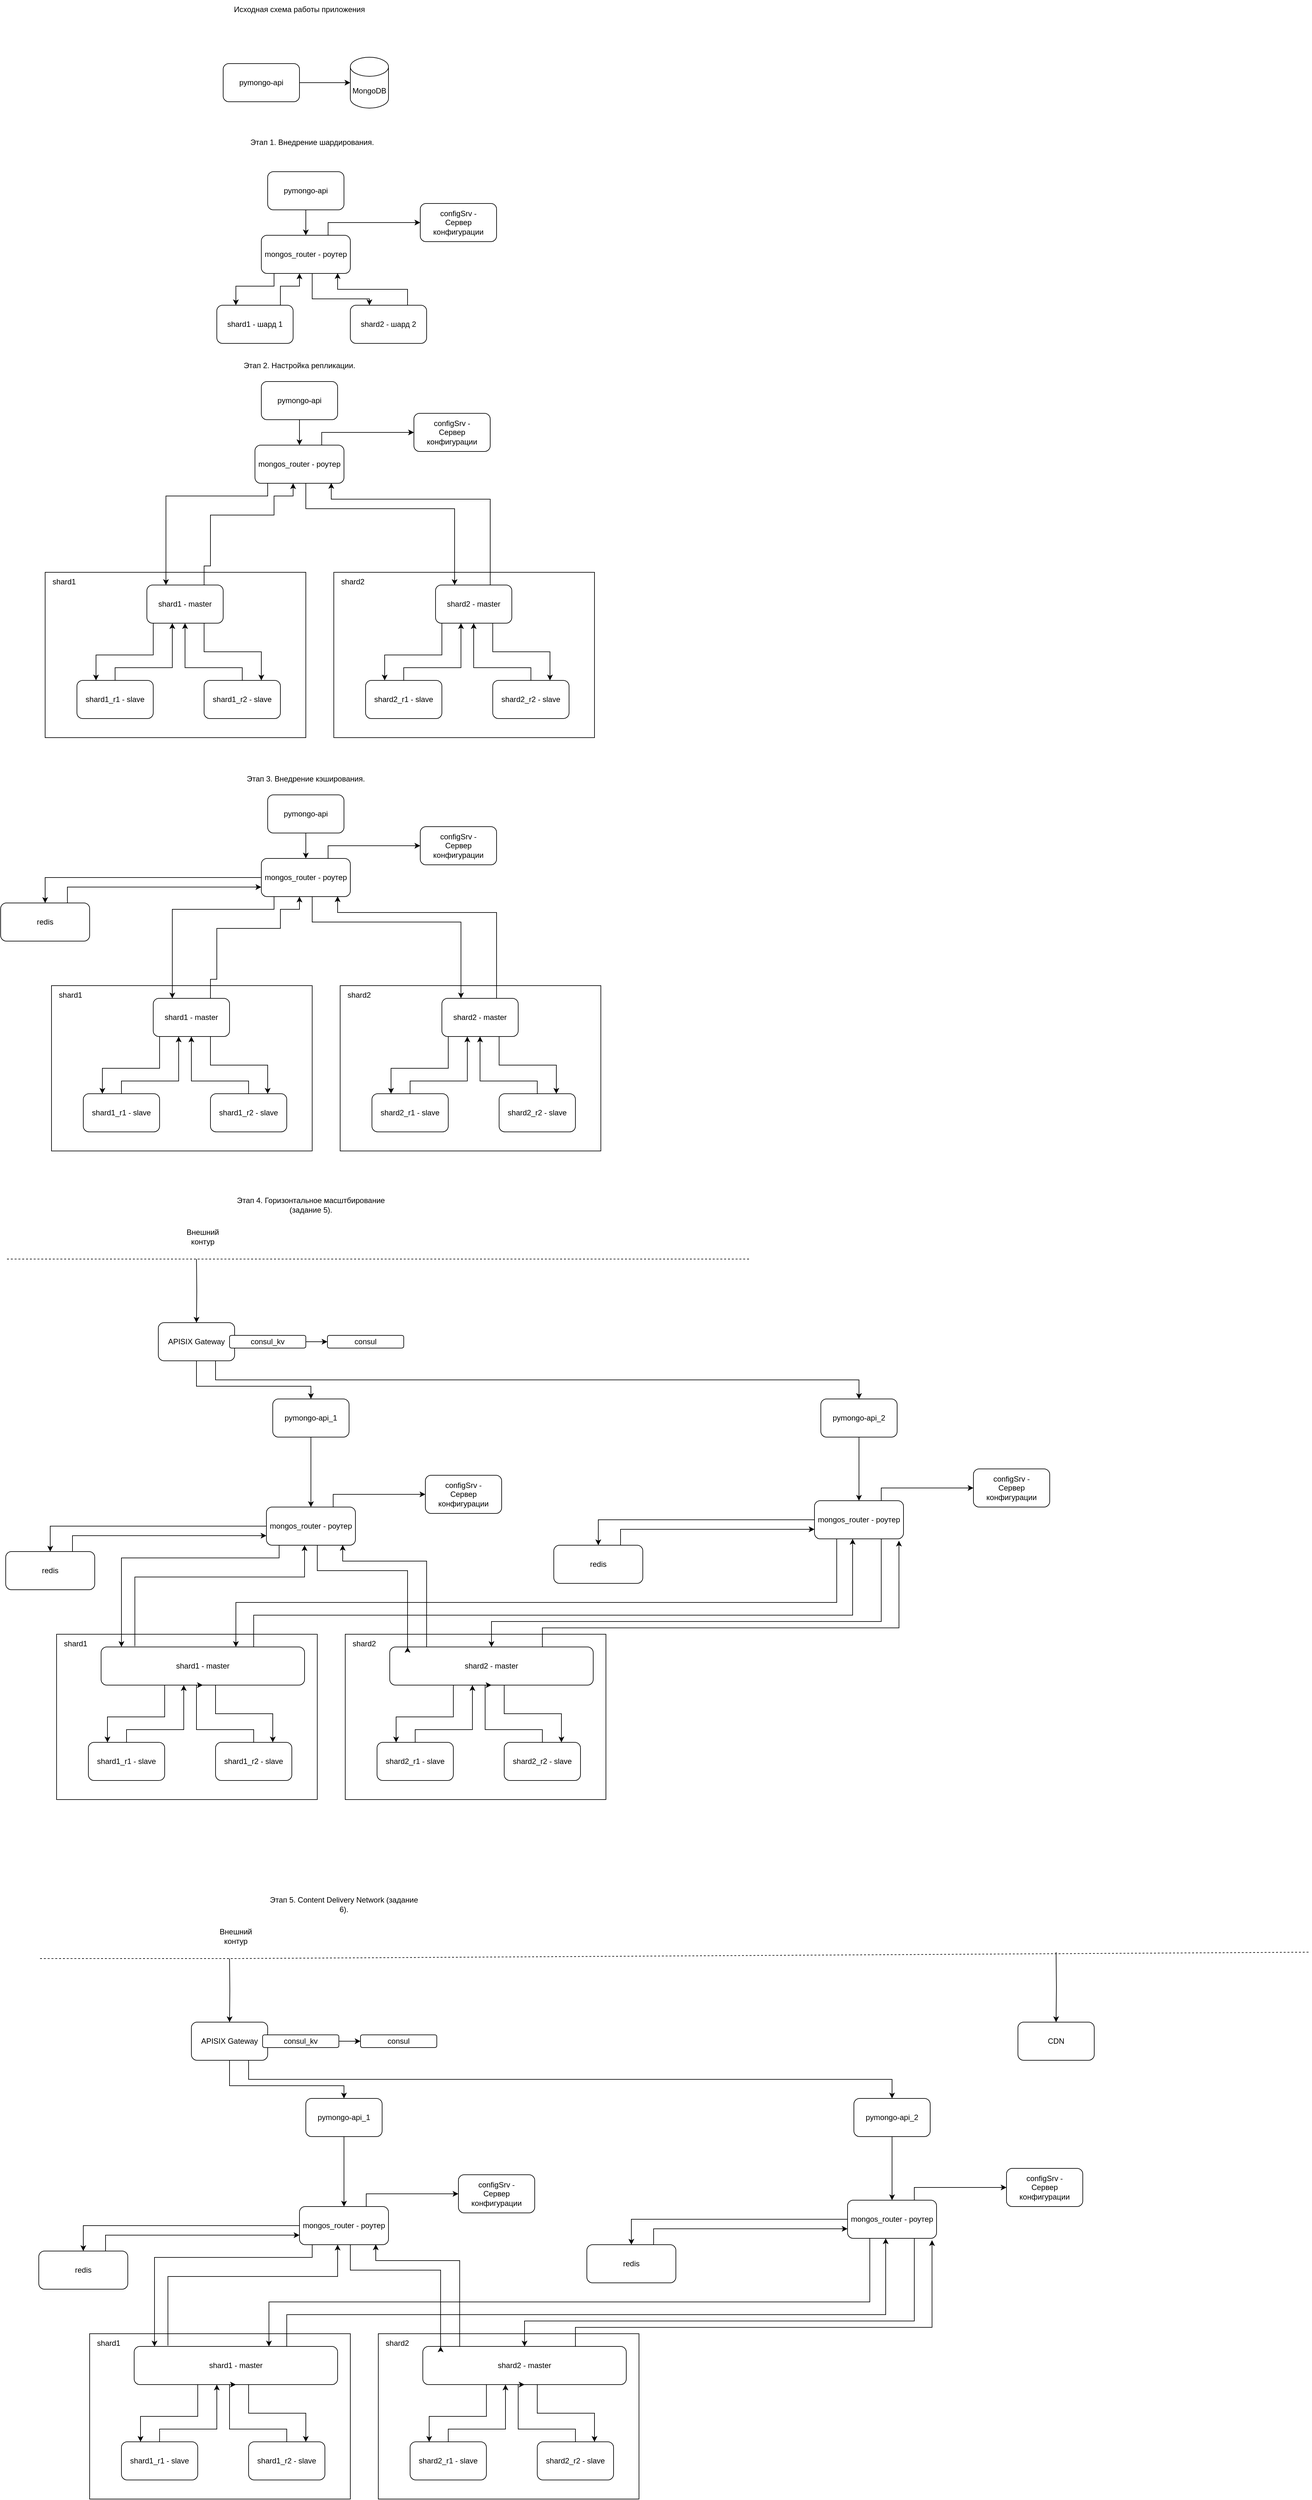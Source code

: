 <mxfile version="26.0.16">
  <diagram name="Page-1" id="-H_mtQnk-PTXWXPvYvuk">
    <mxGraphModel dx="1447" dy="985" grid="1" gridSize="10" guides="1" tooltips="1" connect="1" arrows="1" fold="1" page="1" pageScale="1" pageWidth="1169" pageHeight="827" math="0" shadow="0">
      <root>
        <mxCell id="0" />
        <mxCell id="1" parent="0" />
        <mxCell id="PWXvQo5ILDg09AtbsXFC-37" value="" style="group" vertex="1" connectable="0" parent="1">
          <mxGeometry x="584" y="1110" width="360" height="240" as="geometry" />
        </mxCell>
        <mxCell id="PWXvQo5ILDg09AtbsXFC-38" value="" style="rounded=0;whiteSpace=wrap;html=1;" vertex="1" parent="PWXvQo5ILDg09AtbsXFC-37">
          <mxGeometry x="-50" y="-20" width="410" height="260" as="geometry" />
        </mxCell>
        <mxCell id="PWXvQo5ILDg09AtbsXFC-39" style="edgeStyle=orthogonalEdgeStyle;rounded=0;orthogonalLoop=1;jettySize=auto;html=1;exitX=0.25;exitY=1;exitDx=0;exitDy=0;entryX=0.25;entryY=0;entryDx=0;entryDy=0;" edge="1" parent="PWXvQo5ILDg09AtbsXFC-37" source="PWXvQo5ILDg09AtbsXFC-41" target="PWXvQo5ILDg09AtbsXFC-43">
          <mxGeometry relative="1" as="geometry">
            <Array as="points">
              <mxPoint x="120" y="60" />
              <mxPoint x="120" y="110" />
              <mxPoint x="30" y="110" />
            </Array>
          </mxGeometry>
        </mxCell>
        <mxCell id="PWXvQo5ILDg09AtbsXFC-40" style="edgeStyle=orthogonalEdgeStyle;rounded=0;orthogonalLoop=1;jettySize=auto;html=1;exitX=0.75;exitY=1;exitDx=0;exitDy=0;" edge="1" parent="PWXvQo5ILDg09AtbsXFC-37" source="PWXvQo5ILDg09AtbsXFC-41" target="PWXvQo5ILDg09AtbsXFC-45">
          <mxGeometry relative="1" as="geometry">
            <Array as="points">
              <mxPoint x="200" y="105" />
              <mxPoint x="290" y="105" />
            </Array>
          </mxGeometry>
        </mxCell>
        <mxCell id="PWXvQo5ILDg09AtbsXFC-41" value="shard2 - master" style="rounded=1;whiteSpace=wrap;html=1;" vertex="1" parent="PWXvQo5ILDg09AtbsXFC-37">
          <mxGeometry x="110" width="120" height="60" as="geometry" />
        </mxCell>
        <mxCell id="PWXvQo5ILDg09AtbsXFC-42" style="edgeStyle=orthogonalEdgeStyle;rounded=0;orthogonalLoop=1;jettySize=auto;html=1;exitX=0.5;exitY=0;exitDx=0;exitDy=0;" edge="1" parent="PWXvQo5ILDg09AtbsXFC-37" source="PWXvQo5ILDg09AtbsXFC-43" target="PWXvQo5ILDg09AtbsXFC-41">
          <mxGeometry relative="1" as="geometry">
            <Array as="points">
              <mxPoint x="60" y="130" />
              <mxPoint x="150" y="130" />
            </Array>
          </mxGeometry>
        </mxCell>
        <mxCell id="PWXvQo5ILDg09AtbsXFC-43" value="shard2_r1 - slave" style="rounded=1;whiteSpace=wrap;html=1;" vertex="1" parent="PWXvQo5ILDg09AtbsXFC-37">
          <mxGeometry y="150" width="120" height="60" as="geometry" />
        </mxCell>
        <mxCell id="PWXvQo5ILDg09AtbsXFC-44" style="edgeStyle=orthogonalEdgeStyle;rounded=0;orthogonalLoop=1;jettySize=auto;html=1;exitX=0.5;exitY=0;exitDx=0;exitDy=0;entryX=0.5;entryY=1;entryDx=0;entryDy=0;" edge="1" parent="PWXvQo5ILDg09AtbsXFC-37" source="PWXvQo5ILDg09AtbsXFC-45" target="PWXvQo5ILDg09AtbsXFC-41">
          <mxGeometry relative="1" as="geometry">
            <Array as="points">
              <mxPoint x="260" y="130" />
              <mxPoint x="170" y="130" />
            </Array>
          </mxGeometry>
        </mxCell>
        <mxCell id="PWXvQo5ILDg09AtbsXFC-45" value="shard2_r2 - slave" style="rounded=1;whiteSpace=wrap;html=1;" vertex="1" parent="PWXvQo5ILDg09AtbsXFC-37">
          <mxGeometry x="200" y="150" width="120" height="60" as="geometry" />
        </mxCell>
        <mxCell id="PWXvQo5ILDg09AtbsXFC-46" value="shard2" style="text;html=1;align=center;verticalAlign=middle;whiteSpace=wrap;rounded=0;" vertex="1" parent="PWXvQo5ILDg09AtbsXFC-37">
          <mxGeometry x="-60" y="-20" width="80" height="30" as="geometry" />
        </mxCell>
        <mxCell id="PWXvQo5ILDg09AtbsXFC-33" value="" style="group" vertex="1" connectable="0" parent="1">
          <mxGeometry x="130" y="1110" width="360" height="240" as="geometry" />
        </mxCell>
        <mxCell id="PWXvQo5ILDg09AtbsXFC-34" value="" style="rounded=0;whiteSpace=wrap;html=1;" vertex="1" parent="PWXvQo5ILDg09AtbsXFC-33">
          <mxGeometry x="-50" y="-20" width="410" height="260" as="geometry" />
        </mxCell>
        <mxCell id="PWXvQo5ILDg09AtbsXFC-28" style="edgeStyle=orthogonalEdgeStyle;rounded=0;orthogonalLoop=1;jettySize=auto;html=1;exitX=0.25;exitY=1;exitDx=0;exitDy=0;entryX=0.25;entryY=0;entryDx=0;entryDy=0;" edge="1" parent="PWXvQo5ILDg09AtbsXFC-33" source="PWXvQo5ILDg09AtbsXFC-22" target="PWXvQo5ILDg09AtbsXFC-26">
          <mxGeometry relative="1" as="geometry">
            <Array as="points">
              <mxPoint x="120" y="60" />
              <mxPoint x="120" y="110" />
              <mxPoint x="30" y="110" />
            </Array>
          </mxGeometry>
        </mxCell>
        <mxCell id="PWXvQo5ILDg09AtbsXFC-32" style="edgeStyle=orthogonalEdgeStyle;rounded=0;orthogonalLoop=1;jettySize=auto;html=1;exitX=0.75;exitY=1;exitDx=0;exitDy=0;" edge="1" parent="PWXvQo5ILDg09AtbsXFC-33" source="PWXvQo5ILDg09AtbsXFC-22" target="PWXvQo5ILDg09AtbsXFC-27">
          <mxGeometry relative="1" as="geometry">
            <Array as="points">
              <mxPoint x="200" y="105" />
              <mxPoint x="290" y="105" />
            </Array>
          </mxGeometry>
        </mxCell>
        <mxCell id="PWXvQo5ILDg09AtbsXFC-22" value="shard1 - master" style="rounded=1;whiteSpace=wrap;html=1;" vertex="1" parent="PWXvQo5ILDg09AtbsXFC-33">
          <mxGeometry x="110" width="120" height="60" as="geometry" />
        </mxCell>
        <mxCell id="PWXvQo5ILDg09AtbsXFC-29" style="edgeStyle=orthogonalEdgeStyle;rounded=0;orthogonalLoop=1;jettySize=auto;html=1;exitX=0.5;exitY=0;exitDx=0;exitDy=0;" edge="1" parent="PWXvQo5ILDg09AtbsXFC-33" source="PWXvQo5ILDg09AtbsXFC-26" target="PWXvQo5ILDg09AtbsXFC-22">
          <mxGeometry relative="1" as="geometry">
            <Array as="points">
              <mxPoint x="60" y="130" />
              <mxPoint x="150" y="130" />
            </Array>
          </mxGeometry>
        </mxCell>
        <mxCell id="PWXvQo5ILDg09AtbsXFC-26" value="shard1_r1 - slave" style="rounded=1;whiteSpace=wrap;html=1;" vertex="1" parent="PWXvQo5ILDg09AtbsXFC-33">
          <mxGeometry y="150" width="120" height="60" as="geometry" />
        </mxCell>
        <mxCell id="PWXvQo5ILDg09AtbsXFC-31" style="edgeStyle=orthogonalEdgeStyle;rounded=0;orthogonalLoop=1;jettySize=auto;html=1;exitX=0.5;exitY=0;exitDx=0;exitDy=0;entryX=0.5;entryY=1;entryDx=0;entryDy=0;" edge="1" parent="PWXvQo5ILDg09AtbsXFC-33" source="PWXvQo5ILDg09AtbsXFC-27" target="PWXvQo5ILDg09AtbsXFC-22">
          <mxGeometry relative="1" as="geometry">
            <Array as="points">
              <mxPoint x="260" y="130" />
              <mxPoint x="170" y="130" />
            </Array>
          </mxGeometry>
        </mxCell>
        <mxCell id="PWXvQo5ILDg09AtbsXFC-27" value="shard1_r2 - slave" style="rounded=1;whiteSpace=wrap;html=1;" vertex="1" parent="PWXvQo5ILDg09AtbsXFC-33">
          <mxGeometry x="200" y="150" width="120" height="60" as="geometry" />
        </mxCell>
        <mxCell id="PWXvQo5ILDg09AtbsXFC-35" value="shard1" style="text;html=1;align=center;verticalAlign=middle;whiteSpace=wrap;rounded=0;" vertex="1" parent="PWXvQo5ILDg09AtbsXFC-33">
          <mxGeometry x="-60" y="-20" width="80" height="30" as="geometry" />
        </mxCell>
        <mxCell id="zA23MoTUsTF4_91t8viU-2" value="MongoDB" style="shape=cylinder3;whiteSpace=wrap;html=1;boundedLbl=1;backgroundOutline=1;size=15;" parent="1" vertex="1">
          <mxGeometry x="560" y="280" width="60" height="80" as="geometry" />
        </mxCell>
        <mxCell id="zA23MoTUsTF4_91t8viU-3" value="pymongo-api" style="rounded=1;whiteSpace=wrap;html=1;" parent="1" vertex="1">
          <mxGeometry x="360" y="290" width="120" height="60" as="geometry" />
        </mxCell>
        <mxCell id="zA23MoTUsTF4_91t8viU-4" style="edgeStyle=orthogonalEdgeStyle;rounded=0;orthogonalLoop=1;jettySize=auto;html=1;exitX=1;exitY=0.5;exitDx=0;exitDy=0;entryX=0;entryY=0.5;entryDx=0;entryDy=0;entryPerimeter=0;" parent="1" source="zA23MoTUsTF4_91t8viU-3" target="zA23MoTUsTF4_91t8viU-2" edge="1">
          <mxGeometry relative="1" as="geometry" />
        </mxCell>
        <mxCell id="PWXvQo5ILDg09AtbsXFC-1" value="Исходная схема работы приложения" style="text;html=1;align=center;verticalAlign=middle;whiteSpace=wrap;rounded=0;" vertex="1" parent="1">
          <mxGeometry x="360" y="190" width="240" height="30" as="geometry" />
        </mxCell>
        <mxCell id="PWXvQo5ILDg09AtbsXFC-2" value="Этап 1. Внедрение шардирования." style="text;html=1;align=center;verticalAlign=middle;whiteSpace=wrap;rounded=0;" vertex="1" parent="1">
          <mxGeometry x="380" y="399" width="240" height="30" as="geometry" />
        </mxCell>
        <mxCell id="PWXvQo5ILDg09AtbsXFC-8" style="edgeStyle=orthogonalEdgeStyle;rounded=0;orthogonalLoop=1;jettySize=auto;html=1;exitX=0.5;exitY=1;exitDx=0;exitDy=0;" edge="1" parent="1" source="PWXvQo5ILDg09AtbsXFC-3" target="PWXvQo5ILDg09AtbsXFC-4">
          <mxGeometry relative="1" as="geometry" />
        </mxCell>
        <mxCell id="PWXvQo5ILDg09AtbsXFC-3" value="pymongo-api" style="rounded=1;whiteSpace=wrap;html=1;" vertex="1" parent="1">
          <mxGeometry x="430" y="460" width="120" height="60" as="geometry" />
        </mxCell>
        <mxCell id="PWXvQo5ILDg09AtbsXFC-9" style="edgeStyle=orthogonalEdgeStyle;rounded=0;orthogonalLoop=1;jettySize=auto;html=1;exitX=0.75;exitY=0;exitDx=0;exitDy=0;entryX=0;entryY=0.5;entryDx=0;entryDy=0;" edge="1" parent="1" source="PWXvQo5ILDg09AtbsXFC-4" target="PWXvQo5ILDg09AtbsXFC-5">
          <mxGeometry relative="1" as="geometry" />
        </mxCell>
        <mxCell id="PWXvQo5ILDg09AtbsXFC-10" style="edgeStyle=orthogonalEdgeStyle;rounded=0;orthogonalLoop=1;jettySize=auto;html=1;exitX=0.25;exitY=1;exitDx=0;exitDy=0;entryX=0.25;entryY=0;entryDx=0;entryDy=0;" edge="1" parent="1" source="PWXvQo5ILDg09AtbsXFC-4" target="PWXvQo5ILDg09AtbsXFC-6">
          <mxGeometry relative="1" as="geometry">
            <Array as="points">
              <mxPoint x="440" y="620" />
              <mxPoint x="440" y="640" />
              <mxPoint x="380" y="640" />
            </Array>
          </mxGeometry>
        </mxCell>
        <mxCell id="PWXvQo5ILDg09AtbsXFC-12" style="edgeStyle=orthogonalEdgeStyle;rounded=0;orthogonalLoop=1;jettySize=auto;html=1;exitX=0.75;exitY=1;exitDx=0;exitDy=0;entryX=0.25;entryY=0;entryDx=0;entryDy=0;" edge="1" parent="1" source="PWXvQo5ILDg09AtbsXFC-4" target="PWXvQo5ILDg09AtbsXFC-7">
          <mxGeometry relative="1" as="geometry">
            <Array as="points">
              <mxPoint x="500" y="620" />
              <mxPoint x="500" y="660" />
              <mxPoint x="590" y="660" />
            </Array>
          </mxGeometry>
        </mxCell>
        <mxCell id="PWXvQo5ILDg09AtbsXFC-4" value="mongos_router - роутер" style="rounded=1;whiteSpace=wrap;html=1;" vertex="1" parent="1">
          <mxGeometry x="420" y="560" width="140" height="60" as="geometry" />
        </mxCell>
        <mxCell id="PWXvQo5ILDg09AtbsXFC-5" value="&lt;div&gt;configSrv -&lt;/div&gt;Сервер конфигурации" style="rounded=1;whiteSpace=wrap;html=1;" vertex="1" parent="1">
          <mxGeometry x="670" y="510" width="120" height="60" as="geometry" />
        </mxCell>
        <mxCell id="PWXvQo5ILDg09AtbsXFC-6" value="shard1 - шард 1" style="rounded=1;whiteSpace=wrap;html=1;" vertex="1" parent="1">
          <mxGeometry x="350" y="670" width="120" height="60" as="geometry" />
        </mxCell>
        <mxCell id="PWXvQo5ILDg09AtbsXFC-13" style="edgeStyle=orthogonalEdgeStyle;rounded=0;orthogonalLoop=1;jettySize=auto;html=1;exitX=0.75;exitY=0;exitDx=0;exitDy=0;entryX=0.864;entryY=0.992;entryDx=0;entryDy=0;entryPerimeter=0;" edge="1" parent="1" source="PWXvQo5ILDg09AtbsXFC-7" target="PWXvQo5ILDg09AtbsXFC-4">
          <mxGeometry relative="1" as="geometry">
            <Array as="points">
              <mxPoint x="650" y="645" />
              <mxPoint x="540" y="645" />
              <mxPoint x="540" y="619" />
            </Array>
          </mxGeometry>
        </mxCell>
        <mxCell id="PWXvQo5ILDg09AtbsXFC-7" value="shard2 - шард 2" style="rounded=1;whiteSpace=wrap;html=1;" vertex="1" parent="1">
          <mxGeometry x="560" y="670" width="120" height="60" as="geometry" />
        </mxCell>
        <mxCell id="PWXvQo5ILDg09AtbsXFC-11" style="edgeStyle=orthogonalEdgeStyle;rounded=0;orthogonalLoop=1;jettySize=auto;html=1;exitX=0.75;exitY=0;exitDx=0;exitDy=0;" edge="1" parent="1" source="PWXvQo5ILDg09AtbsXFC-6">
          <mxGeometry relative="1" as="geometry">
            <mxPoint x="480" y="620" as="targetPoint" />
            <Array as="points">
              <mxPoint x="450" y="670" />
              <mxPoint x="450" y="640" />
              <mxPoint x="480" y="640" />
            </Array>
          </mxGeometry>
        </mxCell>
        <mxCell id="PWXvQo5ILDg09AtbsXFC-14" value="Этап 2. Настройка репликации." style="text;html=1;align=center;verticalAlign=middle;whiteSpace=wrap;rounded=0;" vertex="1" parent="1">
          <mxGeometry x="360" y="750" width="240" height="30" as="geometry" />
        </mxCell>
        <mxCell id="PWXvQo5ILDg09AtbsXFC-15" style="edgeStyle=orthogonalEdgeStyle;rounded=0;orthogonalLoop=1;jettySize=auto;html=1;exitX=0.5;exitY=1;exitDx=0;exitDy=0;" edge="1" parent="1" source="PWXvQo5ILDg09AtbsXFC-16" target="PWXvQo5ILDg09AtbsXFC-20">
          <mxGeometry relative="1" as="geometry" />
        </mxCell>
        <mxCell id="PWXvQo5ILDg09AtbsXFC-16" value="pymongo-api" style="rounded=1;whiteSpace=wrap;html=1;" vertex="1" parent="1">
          <mxGeometry x="420" y="790" width="120" height="60" as="geometry" />
        </mxCell>
        <mxCell id="PWXvQo5ILDg09AtbsXFC-17" style="edgeStyle=orthogonalEdgeStyle;rounded=0;orthogonalLoop=1;jettySize=auto;html=1;exitX=0.75;exitY=0;exitDx=0;exitDy=0;entryX=0;entryY=0.5;entryDx=0;entryDy=0;" edge="1" parent="1" source="PWXvQo5ILDg09AtbsXFC-20" target="PWXvQo5ILDg09AtbsXFC-21">
          <mxGeometry relative="1" as="geometry" />
        </mxCell>
        <mxCell id="PWXvQo5ILDg09AtbsXFC-18" style="edgeStyle=orthogonalEdgeStyle;rounded=0;orthogonalLoop=1;jettySize=auto;html=1;exitX=0.25;exitY=1;exitDx=0;exitDy=0;entryX=0.25;entryY=0;entryDx=0;entryDy=0;" edge="1" parent="1" source="PWXvQo5ILDg09AtbsXFC-20" target="PWXvQo5ILDg09AtbsXFC-22">
          <mxGeometry relative="1" as="geometry">
            <Array as="points">
              <mxPoint x="430" y="950" />
              <mxPoint x="430" y="970" />
              <mxPoint x="270" y="970" />
            </Array>
          </mxGeometry>
        </mxCell>
        <mxCell id="PWXvQo5ILDg09AtbsXFC-19" style="edgeStyle=orthogonalEdgeStyle;rounded=0;orthogonalLoop=1;jettySize=auto;html=1;exitX=0.75;exitY=1;exitDx=0;exitDy=0;entryX=0.25;entryY=0;entryDx=0;entryDy=0;" edge="1" parent="1" source="PWXvQo5ILDg09AtbsXFC-20" target="PWXvQo5ILDg09AtbsXFC-41">
          <mxGeometry relative="1" as="geometry">
            <Array as="points">
              <mxPoint x="490" y="950" />
              <mxPoint x="490" y="990" />
              <mxPoint x="724" y="990" />
            </Array>
            <mxPoint x="580" y="1000" as="targetPoint" />
          </mxGeometry>
        </mxCell>
        <mxCell id="PWXvQo5ILDg09AtbsXFC-20" value="mongos_router - роутер" style="rounded=1;whiteSpace=wrap;html=1;" vertex="1" parent="1">
          <mxGeometry x="410" y="890" width="140" height="60" as="geometry" />
        </mxCell>
        <mxCell id="PWXvQo5ILDg09AtbsXFC-21" value="&lt;div&gt;configSrv -&lt;/div&gt;Сервер конфигурации" style="rounded=1;whiteSpace=wrap;html=1;" vertex="1" parent="1">
          <mxGeometry x="660" y="840" width="120" height="60" as="geometry" />
        </mxCell>
        <mxCell id="PWXvQo5ILDg09AtbsXFC-23" style="edgeStyle=orthogonalEdgeStyle;rounded=0;orthogonalLoop=1;jettySize=auto;html=1;exitX=0.75;exitY=0;exitDx=0;exitDy=0;entryX=0.864;entryY=0.992;entryDx=0;entryDy=0;entryPerimeter=0;" edge="1" parent="1" source="PWXvQo5ILDg09AtbsXFC-41" target="PWXvQo5ILDg09AtbsXFC-20">
          <mxGeometry relative="1" as="geometry">
            <Array as="points">
              <mxPoint x="780" y="1110" />
              <mxPoint x="780" y="975" />
              <mxPoint x="530" y="975" />
              <mxPoint x="530" y="949" />
            </Array>
            <mxPoint x="640" y="1000" as="sourcePoint" />
          </mxGeometry>
        </mxCell>
        <mxCell id="PWXvQo5ILDg09AtbsXFC-25" style="edgeStyle=orthogonalEdgeStyle;rounded=0;orthogonalLoop=1;jettySize=auto;html=1;exitX=0.75;exitY=0;exitDx=0;exitDy=0;" edge="1" parent="1" source="PWXvQo5ILDg09AtbsXFC-22">
          <mxGeometry relative="1" as="geometry">
            <mxPoint x="470" y="950" as="targetPoint" />
            <Array as="points">
              <mxPoint x="340" y="1080" />
              <mxPoint x="340" y="1000" />
              <mxPoint x="440" y="1000" />
              <mxPoint x="440" y="970" />
              <mxPoint x="470" y="970" />
            </Array>
          </mxGeometry>
        </mxCell>
        <mxCell id="PWXvQo5ILDg09AtbsXFC-48" value="" style="group" vertex="1" connectable="0" parent="1">
          <mxGeometry x="594" y="1760" width="360" height="240" as="geometry" />
        </mxCell>
        <mxCell id="PWXvQo5ILDg09AtbsXFC-49" value="" style="rounded=0;whiteSpace=wrap;html=1;" vertex="1" parent="PWXvQo5ILDg09AtbsXFC-48">
          <mxGeometry x="-50" y="-20" width="410" height="260" as="geometry" />
        </mxCell>
        <mxCell id="PWXvQo5ILDg09AtbsXFC-50" style="edgeStyle=orthogonalEdgeStyle;rounded=0;orthogonalLoop=1;jettySize=auto;html=1;exitX=0.25;exitY=1;exitDx=0;exitDy=0;entryX=0.25;entryY=0;entryDx=0;entryDy=0;" edge="1" parent="PWXvQo5ILDg09AtbsXFC-48" source="PWXvQo5ILDg09AtbsXFC-52" target="PWXvQo5ILDg09AtbsXFC-54">
          <mxGeometry relative="1" as="geometry">
            <Array as="points">
              <mxPoint x="120" y="60" />
              <mxPoint x="120" y="110" />
              <mxPoint x="30" y="110" />
            </Array>
          </mxGeometry>
        </mxCell>
        <mxCell id="PWXvQo5ILDg09AtbsXFC-51" style="edgeStyle=orthogonalEdgeStyle;rounded=0;orthogonalLoop=1;jettySize=auto;html=1;exitX=0.75;exitY=1;exitDx=0;exitDy=0;" edge="1" parent="PWXvQo5ILDg09AtbsXFC-48" source="PWXvQo5ILDg09AtbsXFC-52" target="PWXvQo5ILDg09AtbsXFC-56">
          <mxGeometry relative="1" as="geometry">
            <Array as="points">
              <mxPoint x="200" y="105" />
              <mxPoint x="290" y="105" />
            </Array>
          </mxGeometry>
        </mxCell>
        <mxCell id="PWXvQo5ILDg09AtbsXFC-52" value="shard2 - master" style="rounded=1;whiteSpace=wrap;html=1;" vertex="1" parent="PWXvQo5ILDg09AtbsXFC-48">
          <mxGeometry x="110" width="120" height="60" as="geometry" />
        </mxCell>
        <mxCell id="PWXvQo5ILDg09AtbsXFC-53" style="edgeStyle=orthogonalEdgeStyle;rounded=0;orthogonalLoop=1;jettySize=auto;html=1;exitX=0.5;exitY=0;exitDx=0;exitDy=0;" edge="1" parent="PWXvQo5ILDg09AtbsXFC-48" source="PWXvQo5ILDg09AtbsXFC-54" target="PWXvQo5ILDg09AtbsXFC-52">
          <mxGeometry relative="1" as="geometry">
            <Array as="points">
              <mxPoint x="60" y="130" />
              <mxPoint x="150" y="130" />
            </Array>
          </mxGeometry>
        </mxCell>
        <mxCell id="PWXvQo5ILDg09AtbsXFC-54" value="shard2_r1 - slave" style="rounded=1;whiteSpace=wrap;html=1;" vertex="1" parent="PWXvQo5ILDg09AtbsXFC-48">
          <mxGeometry y="150" width="120" height="60" as="geometry" />
        </mxCell>
        <mxCell id="PWXvQo5ILDg09AtbsXFC-55" style="edgeStyle=orthogonalEdgeStyle;rounded=0;orthogonalLoop=1;jettySize=auto;html=1;exitX=0.5;exitY=0;exitDx=0;exitDy=0;entryX=0.5;entryY=1;entryDx=0;entryDy=0;" edge="1" parent="PWXvQo5ILDg09AtbsXFC-48" source="PWXvQo5ILDg09AtbsXFC-56" target="PWXvQo5ILDg09AtbsXFC-52">
          <mxGeometry relative="1" as="geometry">
            <Array as="points">
              <mxPoint x="260" y="130" />
              <mxPoint x="170" y="130" />
            </Array>
          </mxGeometry>
        </mxCell>
        <mxCell id="PWXvQo5ILDg09AtbsXFC-56" value="shard2_r2 - slave" style="rounded=1;whiteSpace=wrap;html=1;" vertex="1" parent="PWXvQo5ILDg09AtbsXFC-48">
          <mxGeometry x="200" y="150" width="120" height="60" as="geometry" />
        </mxCell>
        <mxCell id="PWXvQo5ILDg09AtbsXFC-57" value="shard2" style="text;html=1;align=center;verticalAlign=middle;whiteSpace=wrap;rounded=0;" vertex="1" parent="PWXvQo5ILDg09AtbsXFC-48">
          <mxGeometry x="-60" y="-20" width="80" height="30" as="geometry" />
        </mxCell>
        <mxCell id="PWXvQo5ILDg09AtbsXFC-58" value="" style="group" vertex="1" connectable="0" parent="1">
          <mxGeometry x="140" y="1760" width="360" height="240" as="geometry" />
        </mxCell>
        <mxCell id="PWXvQo5ILDg09AtbsXFC-59" value="" style="rounded=0;whiteSpace=wrap;html=1;" vertex="1" parent="PWXvQo5ILDg09AtbsXFC-58">
          <mxGeometry x="-50" y="-20" width="410" height="260" as="geometry" />
        </mxCell>
        <mxCell id="PWXvQo5ILDg09AtbsXFC-60" style="edgeStyle=orthogonalEdgeStyle;rounded=0;orthogonalLoop=1;jettySize=auto;html=1;exitX=0.25;exitY=1;exitDx=0;exitDy=0;entryX=0.25;entryY=0;entryDx=0;entryDy=0;" edge="1" parent="PWXvQo5ILDg09AtbsXFC-58" source="PWXvQo5ILDg09AtbsXFC-62" target="PWXvQo5ILDg09AtbsXFC-64">
          <mxGeometry relative="1" as="geometry">
            <Array as="points">
              <mxPoint x="120" y="60" />
              <mxPoint x="120" y="110" />
              <mxPoint x="30" y="110" />
            </Array>
          </mxGeometry>
        </mxCell>
        <mxCell id="PWXvQo5ILDg09AtbsXFC-61" style="edgeStyle=orthogonalEdgeStyle;rounded=0;orthogonalLoop=1;jettySize=auto;html=1;exitX=0.75;exitY=1;exitDx=0;exitDy=0;" edge="1" parent="PWXvQo5ILDg09AtbsXFC-58" source="PWXvQo5ILDg09AtbsXFC-62" target="PWXvQo5ILDg09AtbsXFC-66">
          <mxGeometry relative="1" as="geometry">
            <Array as="points">
              <mxPoint x="200" y="105" />
              <mxPoint x="290" y="105" />
            </Array>
          </mxGeometry>
        </mxCell>
        <mxCell id="PWXvQo5ILDg09AtbsXFC-62" value="shard1 - master" style="rounded=1;whiteSpace=wrap;html=1;" vertex="1" parent="PWXvQo5ILDg09AtbsXFC-58">
          <mxGeometry x="110" width="120" height="60" as="geometry" />
        </mxCell>
        <mxCell id="PWXvQo5ILDg09AtbsXFC-63" style="edgeStyle=orthogonalEdgeStyle;rounded=0;orthogonalLoop=1;jettySize=auto;html=1;exitX=0.5;exitY=0;exitDx=0;exitDy=0;" edge="1" parent="PWXvQo5ILDg09AtbsXFC-58" source="PWXvQo5ILDg09AtbsXFC-64" target="PWXvQo5ILDg09AtbsXFC-62">
          <mxGeometry relative="1" as="geometry">
            <Array as="points">
              <mxPoint x="60" y="130" />
              <mxPoint x="150" y="130" />
            </Array>
          </mxGeometry>
        </mxCell>
        <mxCell id="PWXvQo5ILDg09AtbsXFC-64" value="shard1_r1 - slave" style="rounded=1;whiteSpace=wrap;html=1;" vertex="1" parent="PWXvQo5ILDg09AtbsXFC-58">
          <mxGeometry y="150" width="120" height="60" as="geometry" />
        </mxCell>
        <mxCell id="PWXvQo5ILDg09AtbsXFC-65" style="edgeStyle=orthogonalEdgeStyle;rounded=0;orthogonalLoop=1;jettySize=auto;html=1;exitX=0.5;exitY=0;exitDx=0;exitDy=0;entryX=0.5;entryY=1;entryDx=0;entryDy=0;" edge="1" parent="PWXvQo5ILDg09AtbsXFC-58" source="PWXvQo5ILDg09AtbsXFC-66" target="PWXvQo5ILDg09AtbsXFC-62">
          <mxGeometry relative="1" as="geometry">
            <Array as="points">
              <mxPoint x="260" y="130" />
              <mxPoint x="170" y="130" />
            </Array>
          </mxGeometry>
        </mxCell>
        <mxCell id="PWXvQo5ILDg09AtbsXFC-66" value="shard1_r2 - slave" style="rounded=1;whiteSpace=wrap;html=1;" vertex="1" parent="PWXvQo5ILDg09AtbsXFC-58">
          <mxGeometry x="200" y="150" width="120" height="60" as="geometry" />
        </mxCell>
        <mxCell id="PWXvQo5ILDg09AtbsXFC-67" value="shard1" style="text;html=1;align=center;verticalAlign=middle;whiteSpace=wrap;rounded=0;" vertex="1" parent="PWXvQo5ILDg09AtbsXFC-58">
          <mxGeometry x="-60" y="-20" width="80" height="30" as="geometry" />
        </mxCell>
        <mxCell id="PWXvQo5ILDg09AtbsXFC-68" value="Этап 3. Внедрение кэширования." style="text;html=1;align=center;verticalAlign=middle;whiteSpace=wrap;rounded=0;" vertex="1" parent="1">
          <mxGeometry x="370" y="1400" width="240" height="30" as="geometry" />
        </mxCell>
        <mxCell id="PWXvQo5ILDg09AtbsXFC-69" style="edgeStyle=orthogonalEdgeStyle;rounded=0;orthogonalLoop=1;jettySize=auto;html=1;exitX=0.5;exitY=1;exitDx=0;exitDy=0;" edge="1" parent="1" source="PWXvQo5ILDg09AtbsXFC-70" target="PWXvQo5ILDg09AtbsXFC-74">
          <mxGeometry relative="1" as="geometry" />
        </mxCell>
        <mxCell id="PWXvQo5ILDg09AtbsXFC-70" value="pymongo-api" style="rounded=1;whiteSpace=wrap;html=1;" vertex="1" parent="1">
          <mxGeometry x="430" y="1440" width="120" height="60" as="geometry" />
        </mxCell>
        <mxCell id="PWXvQo5ILDg09AtbsXFC-71" style="edgeStyle=orthogonalEdgeStyle;rounded=0;orthogonalLoop=1;jettySize=auto;html=1;exitX=0.75;exitY=0;exitDx=0;exitDy=0;entryX=0;entryY=0.5;entryDx=0;entryDy=0;" edge="1" parent="1" source="PWXvQo5ILDg09AtbsXFC-74" target="PWXvQo5ILDg09AtbsXFC-75">
          <mxGeometry relative="1" as="geometry" />
        </mxCell>
        <mxCell id="PWXvQo5ILDg09AtbsXFC-72" style="edgeStyle=orthogonalEdgeStyle;rounded=0;orthogonalLoop=1;jettySize=auto;html=1;exitX=0.25;exitY=1;exitDx=0;exitDy=0;entryX=0.25;entryY=0;entryDx=0;entryDy=0;" edge="1" parent="1" source="PWXvQo5ILDg09AtbsXFC-74" target="PWXvQo5ILDg09AtbsXFC-62">
          <mxGeometry relative="1" as="geometry">
            <Array as="points">
              <mxPoint x="440" y="1600" />
              <mxPoint x="440" y="1620" />
              <mxPoint x="280" y="1620" />
            </Array>
          </mxGeometry>
        </mxCell>
        <mxCell id="PWXvQo5ILDg09AtbsXFC-73" style="edgeStyle=orthogonalEdgeStyle;rounded=0;orthogonalLoop=1;jettySize=auto;html=1;exitX=0.75;exitY=1;exitDx=0;exitDy=0;entryX=0.25;entryY=0;entryDx=0;entryDy=0;" edge="1" parent="1" source="PWXvQo5ILDg09AtbsXFC-74" target="PWXvQo5ILDg09AtbsXFC-52">
          <mxGeometry relative="1" as="geometry">
            <Array as="points">
              <mxPoint x="500" y="1600" />
              <mxPoint x="500" y="1640" />
              <mxPoint x="734" y="1640" />
            </Array>
            <mxPoint x="590" y="1650" as="targetPoint" />
          </mxGeometry>
        </mxCell>
        <mxCell id="PWXvQo5ILDg09AtbsXFC-79" style="edgeStyle=orthogonalEdgeStyle;rounded=0;orthogonalLoop=1;jettySize=auto;html=1;exitX=0;exitY=0.5;exitDx=0;exitDy=0;entryX=0.5;entryY=0;entryDx=0;entryDy=0;" edge="1" parent="1" source="PWXvQo5ILDg09AtbsXFC-74" target="PWXvQo5ILDg09AtbsXFC-78">
          <mxGeometry relative="1" as="geometry" />
        </mxCell>
        <mxCell id="PWXvQo5ILDg09AtbsXFC-74" value="mongos_router - роутер" style="rounded=1;whiteSpace=wrap;html=1;" vertex="1" parent="1">
          <mxGeometry x="420" y="1540" width="140" height="60" as="geometry" />
        </mxCell>
        <mxCell id="PWXvQo5ILDg09AtbsXFC-75" value="&lt;div&gt;configSrv -&lt;/div&gt;Сервер конфигурации" style="rounded=1;whiteSpace=wrap;html=1;" vertex="1" parent="1">
          <mxGeometry x="670" y="1490" width="120" height="60" as="geometry" />
        </mxCell>
        <mxCell id="PWXvQo5ILDg09AtbsXFC-76" style="edgeStyle=orthogonalEdgeStyle;rounded=0;orthogonalLoop=1;jettySize=auto;html=1;exitX=0.75;exitY=0;exitDx=0;exitDy=0;entryX=0.864;entryY=0.992;entryDx=0;entryDy=0;entryPerimeter=0;" edge="1" parent="1" source="PWXvQo5ILDg09AtbsXFC-52" target="PWXvQo5ILDg09AtbsXFC-74">
          <mxGeometry relative="1" as="geometry">
            <Array as="points">
              <mxPoint x="790" y="1760" />
              <mxPoint x="790" y="1625" />
              <mxPoint x="540" y="1625" />
              <mxPoint x="540" y="1599" />
            </Array>
            <mxPoint x="650" y="1650" as="sourcePoint" />
          </mxGeometry>
        </mxCell>
        <mxCell id="PWXvQo5ILDg09AtbsXFC-77" style="edgeStyle=orthogonalEdgeStyle;rounded=0;orthogonalLoop=1;jettySize=auto;html=1;exitX=0.75;exitY=0;exitDx=0;exitDy=0;" edge="1" parent="1" source="PWXvQo5ILDg09AtbsXFC-62">
          <mxGeometry relative="1" as="geometry">
            <mxPoint x="480" y="1600" as="targetPoint" />
            <Array as="points">
              <mxPoint x="350" y="1730" />
              <mxPoint x="350" y="1650" />
              <mxPoint x="450" y="1650" />
              <mxPoint x="450" y="1620" />
              <mxPoint x="480" y="1620" />
            </Array>
          </mxGeometry>
        </mxCell>
        <mxCell id="PWXvQo5ILDg09AtbsXFC-80" style="edgeStyle=orthogonalEdgeStyle;rounded=0;orthogonalLoop=1;jettySize=auto;html=1;exitX=0.75;exitY=0;exitDx=0;exitDy=0;entryX=0;entryY=0.75;entryDx=0;entryDy=0;" edge="1" parent="1" source="PWXvQo5ILDg09AtbsXFC-78" target="PWXvQo5ILDg09AtbsXFC-74">
          <mxGeometry relative="1" as="geometry" />
        </mxCell>
        <mxCell id="PWXvQo5ILDg09AtbsXFC-78" value="redis" style="rounded=1;whiteSpace=wrap;html=1;" vertex="1" parent="1">
          <mxGeometry x="10" y="1610" width="140" height="60" as="geometry" />
        </mxCell>
        <mxCell id="PWXvQo5ILDg09AtbsXFC-81" value="" style="group" vertex="1" connectable="0" parent="1">
          <mxGeometry x="602" y="2780" width="360" height="240" as="geometry" />
        </mxCell>
        <mxCell id="PWXvQo5ILDg09AtbsXFC-82" value="" style="rounded=0;whiteSpace=wrap;html=1;" vertex="1" parent="PWXvQo5ILDg09AtbsXFC-81">
          <mxGeometry x="-50" y="-20" width="410" height="260" as="geometry" />
        </mxCell>
        <mxCell id="PWXvQo5ILDg09AtbsXFC-83" style="edgeStyle=orthogonalEdgeStyle;rounded=0;orthogonalLoop=1;jettySize=auto;html=1;exitX=0.25;exitY=1;exitDx=0;exitDy=0;entryX=0.25;entryY=0;entryDx=0;entryDy=0;" edge="1" parent="PWXvQo5ILDg09AtbsXFC-81" source="PWXvQo5ILDg09AtbsXFC-85" target="PWXvQo5ILDg09AtbsXFC-87">
          <mxGeometry relative="1" as="geometry">
            <Array as="points">
              <mxPoint x="120" y="60" />
              <mxPoint x="120" y="110" />
              <mxPoint x="30" y="110" />
            </Array>
          </mxGeometry>
        </mxCell>
        <mxCell id="PWXvQo5ILDg09AtbsXFC-84" style="edgeStyle=orthogonalEdgeStyle;rounded=0;orthogonalLoop=1;jettySize=auto;html=1;exitX=0.75;exitY=1;exitDx=0;exitDy=0;" edge="1" parent="PWXvQo5ILDg09AtbsXFC-81" source="PWXvQo5ILDg09AtbsXFC-85" target="PWXvQo5ILDg09AtbsXFC-89">
          <mxGeometry relative="1" as="geometry">
            <Array as="points">
              <mxPoint x="200" y="105" />
              <mxPoint x="290" y="105" />
            </Array>
          </mxGeometry>
        </mxCell>
        <mxCell id="PWXvQo5ILDg09AtbsXFC-85" value="shard2 - master" style="rounded=1;whiteSpace=wrap;html=1;" vertex="1" parent="PWXvQo5ILDg09AtbsXFC-81">
          <mxGeometry x="20" width="320" height="60" as="geometry" />
        </mxCell>
        <mxCell id="PWXvQo5ILDg09AtbsXFC-86" style="edgeStyle=orthogonalEdgeStyle;rounded=0;orthogonalLoop=1;jettySize=auto;html=1;exitX=0.5;exitY=0;exitDx=0;exitDy=0;" edge="1" parent="PWXvQo5ILDg09AtbsXFC-81" source="PWXvQo5ILDg09AtbsXFC-87" target="PWXvQo5ILDg09AtbsXFC-85">
          <mxGeometry relative="1" as="geometry">
            <Array as="points">
              <mxPoint x="60" y="130" />
              <mxPoint x="150" y="130" />
            </Array>
          </mxGeometry>
        </mxCell>
        <mxCell id="PWXvQo5ILDg09AtbsXFC-87" value="shard2_r1 - slave" style="rounded=1;whiteSpace=wrap;html=1;" vertex="1" parent="PWXvQo5ILDg09AtbsXFC-81">
          <mxGeometry y="150" width="120" height="60" as="geometry" />
        </mxCell>
        <mxCell id="PWXvQo5ILDg09AtbsXFC-88" style="edgeStyle=orthogonalEdgeStyle;rounded=0;orthogonalLoop=1;jettySize=auto;html=1;exitX=0.5;exitY=0;exitDx=0;exitDy=0;entryX=0.5;entryY=1;entryDx=0;entryDy=0;" edge="1" parent="PWXvQo5ILDg09AtbsXFC-81" source="PWXvQo5ILDg09AtbsXFC-89" target="PWXvQo5ILDg09AtbsXFC-85">
          <mxGeometry relative="1" as="geometry">
            <Array as="points">
              <mxPoint x="260" y="130" />
              <mxPoint x="170" y="130" />
            </Array>
          </mxGeometry>
        </mxCell>
        <mxCell id="PWXvQo5ILDg09AtbsXFC-89" value="shard2_r2 - slave" style="rounded=1;whiteSpace=wrap;html=1;" vertex="1" parent="PWXvQo5ILDg09AtbsXFC-81">
          <mxGeometry x="200" y="150" width="120" height="60" as="geometry" />
        </mxCell>
        <mxCell id="PWXvQo5ILDg09AtbsXFC-90" value="shard2" style="text;html=1;align=center;verticalAlign=middle;whiteSpace=wrap;rounded=0;" vertex="1" parent="PWXvQo5ILDg09AtbsXFC-81">
          <mxGeometry x="-60" y="-20" width="80" height="30" as="geometry" />
        </mxCell>
        <mxCell id="PWXvQo5ILDg09AtbsXFC-91" value="" style="group" vertex="1" connectable="0" parent="1">
          <mxGeometry x="148" y="2780" width="360" height="240" as="geometry" />
        </mxCell>
        <mxCell id="PWXvQo5ILDg09AtbsXFC-92" value="" style="rounded=0;whiteSpace=wrap;html=1;" vertex="1" parent="PWXvQo5ILDg09AtbsXFC-91">
          <mxGeometry x="-50" y="-20" width="410" height="260" as="geometry" />
        </mxCell>
        <mxCell id="PWXvQo5ILDg09AtbsXFC-93" style="edgeStyle=orthogonalEdgeStyle;rounded=0;orthogonalLoop=1;jettySize=auto;html=1;exitX=0.25;exitY=1;exitDx=0;exitDy=0;entryX=0.25;entryY=0;entryDx=0;entryDy=0;" edge="1" parent="PWXvQo5ILDg09AtbsXFC-91" source="PWXvQo5ILDg09AtbsXFC-95" target="PWXvQo5ILDg09AtbsXFC-97">
          <mxGeometry relative="1" as="geometry">
            <Array as="points">
              <mxPoint x="120" y="60" />
              <mxPoint x="120" y="110" />
              <mxPoint x="30" y="110" />
            </Array>
          </mxGeometry>
        </mxCell>
        <mxCell id="PWXvQo5ILDg09AtbsXFC-94" style="edgeStyle=orthogonalEdgeStyle;rounded=0;orthogonalLoop=1;jettySize=auto;html=1;exitX=0.75;exitY=1;exitDx=0;exitDy=0;" edge="1" parent="PWXvQo5ILDg09AtbsXFC-91" source="PWXvQo5ILDg09AtbsXFC-95" target="PWXvQo5ILDg09AtbsXFC-99">
          <mxGeometry relative="1" as="geometry">
            <Array as="points">
              <mxPoint x="200" y="105" />
              <mxPoint x="290" y="105" />
            </Array>
          </mxGeometry>
        </mxCell>
        <mxCell id="PWXvQo5ILDg09AtbsXFC-95" value="shard1 - master" style="rounded=1;whiteSpace=wrap;html=1;" vertex="1" parent="PWXvQo5ILDg09AtbsXFC-91">
          <mxGeometry x="20" width="320" height="60" as="geometry" />
        </mxCell>
        <mxCell id="PWXvQo5ILDg09AtbsXFC-96" style="edgeStyle=orthogonalEdgeStyle;rounded=0;orthogonalLoop=1;jettySize=auto;html=1;exitX=0.5;exitY=0;exitDx=0;exitDy=0;" edge="1" parent="PWXvQo5ILDg09AtbsXFC-91" source="PWXvQo5ILDg09AtbsXFC-97" target="PWXvQo5ILDg09AtbsXFC-95">
          <mxGeometry relative="1" as="geometry">
            <Array as="points">
              <mxPoint x="60" y="130" />
              <mxPoint x="150" y="130" />
            </Array>
          </mxGeometry>
        </mxCell>
        <mxCell id="PWXvQo5ILDg09AtbsXFC-97" value="shard1_r1 - slave" style="rounded=1;whiteSpace=wrap;html=1;" vertex="1" parent="PWXvQo5ILDg09AtbsXFC-91">
          <mxGeometry y="150" width="120" height="60" as="geometry" />
        </mxCell>
        <mxCell id="PWXvQo5ILDg09AtbsXFC-98" style="edgeStyle=orthogonalEdgeStyle;rounded=0;orthogonalLoop=1;jettySize=auto;html=1;exitX=0.5;exitY=0;exitDx=0;exitDy=0;entryX=0.5;entryY=1;entryDx=0;entryDy=0;" edge="1" parent="PWXvQo5ILDg09AtbsXFC-91" source="PWXvQo5ILDg09AtbsXFC-99" target="PWXvQo5ILDg09AtbsXFC-95">
          <mxGeometry relative="1" as="geometry">
            <Array as="points">
              <mxPoint x="260" y="130" />
              <mxPoint x="170" y="130" />
            </Array>
          </mxGeometry>
        </mxCell>
        <mxCell id="PWXvQo5ILDg09AtbsXFC-99" value="shard1_r2 - slave" style="rounded=1;whiteSpace=wrap;html=1;" vertex="1" parent="PWXvQo5ILDg09AtbsXFC-91">
          <mxGeometry x="200" y="150" width="120" height="60" as="geometry" />
        </mxCell>
        <mxCell id="PWXvQo5ILDg09AtbsXFC-100" value="shard1" style="text;html=1;align=center;verticalAlign=middle;whiteSpace=wrap;rounded=0;" vertex="1" parent="PWXvQo5ILDg09AtbsXFC-91">
          <mxGeometry x="-60" y="-20" width="80" height="30" as="geometry" />
        </mxCell>
        <mxCell id="PWXvQo5ILDg09AtbsXFC-101" value="Этап 4. Горизонтальное масштбирование (задание 5)." style="text;html=1;align=center;verticalAlign=middle;whiteSpace=wrap;rounded=0;" vertex="1" parent="1">
          <mxGeometry x="378" y="2070" width="240" height="30" as="geometry" />
        </mxCell>
        <mxCell id="PWXvQo5ILDg09AtbsXFC-102" style="edgeStyle=orthogonalEdgeStyle;rounded=0;orthogonalLoop=1;jettySize=auto;html=1;exitX=0.5;exitY=1;exitDx=0;exitDy=0;" edge="1" parent="1" source="PWXvQo5ILDg09AtbsXFC-103" target="PWXvQo5ILDg09AtbsXFC-108">
          <mxGeometry relative="1" as="geometry" />
        </mxCell>
        <mxCell id="PWXvQo5ILDg09AtbsXFC-103" value="pymongo-api_1" style="rounded=1;whiteSpace=wrap;html=1;" vertex="1" parent="1">
          <mxGeometry x="438" y="2390" width="120" height="60" as="geometry" />
        </mxCell>
        <mxCell id="PWXvQo5ILDg09AtbsXFC-104" style="edgeStyle=orthogonalEdgeStyle;rounded=0;orthogonalLoop=1;jettySize=auto;html=1;exitX=0.75;exitY=0;exitDx=0;exitDy=0;entryX=0;entryY=0.5;entryDx=0;entryDy=0;" edge="1" parent="1" source="PWXvQo5ILDg09AtbsXFC-108" target="PWXvQo5ILDg09AtbsXFC-109">
          <mxGeometry relative="1" as="geometry" />
        </mxCell>
        <mxCell id="PWXvQo5ILDg09AtbsXFC-105" style="edgeStyle=orthogonalEdgeStyle;rounded=0;orthogonalLoop=1;jettySize=auto;html=1;exitX=0.25;exitY=1;exitDx=0;exitDy=0;" edge="1" parent="1" source="PWXvQo5ILDg09AtbsXFC-108">
          <mxGeometry relative="1" as="geometry">
            <Array as="points">
              <mxPoint x="448" y="2620" />
              <mxPoint x="448" y="2640" />
              <mxPoint x="200" y="2640" />
              <mxPoint x="200" y="2780" />
            </Array>
            <mxPoint x="200" y="2780" as="targetPoint" />
          </mxGeometry>
        </mxCell>
        <mxCell id="PWXvQo5ILDg09AtbsXFC-106" style="edgeStyle=orthogonalEdgeStyle;rounded=0;orthogonalLoop=1;jettySize=auto;html=1;exitX=0.75;exitY=1;exitDx=0;exitDy=0;" edge="1" parent="1" source="PWXvQo5ILDg09AtbsXFC-108">
          <mxGeometry relative="1" as="geometry">
            <Array as="points">
              <mxPoint x="508" y="2620" />
              <mxPoint x="508" y="2660" />
              <mxPoint x="650" y="2660" />
              <mxPoint x="650" y="2781" />
            </Array>
            <mxPoint x="650" y="2780" as="targetPoint" />
          </mxGeometry>
        </mxCell>
        <mxCell id="PWXvQo5ILDg09AtbsXFC-107" style="edgeStyle=orthogonalEdgeStyle;rounded=0;orthogonalLoop=1;jettySize=auto;html=1;exitX=0;exitY=0.5;exitDx=0;exitDy=0;entryX=0.5;entryY=0;entryDx=0;entryDy=0;" edge="1" parent="1" source="PWXvQo5ILDg09AtbsXFC-108" target="PWXvQo5ILDg09AtbsXFC-113">
          <mxGeometry relative="1" as="geometry" />
        </mxCell>
        <mxCell id="PWXvQo5ILDg09AtbsXFC-108" value="mongos_router - роутер" style="rounded=1;whiteSpace=wrap;html=1;" vertex="1" parent="1">
          <mxGeometry x="428" y="2560" width="140" height="60" as="geometry" />
        </mxCell>
        <mxCell id="PWXvQo5ILDg09AtbsXFC-109" value="&lt;div&gt;configSrv -&lt;/div&gt;Сервер конфигурации" style="rounded=1;whiteSpace=wrap;html=1;" vertex="1" parent="1">
          <mxGeometry x="678" y="2510" width="120" height="60" as="geometry" />
        </mxCell>
        <mxCell id="PWXvQo5ILDg09AtbsXFC-110" style="edgeStyle=orthogonalEdgeStyle;rounded=0;orthogonalLoop=1;jettySize=auto;html=1;exitX=0.75;exitY=0;exitDx=0;exitDy=0;entryX=0.864;entryY=0.992;entryDx=0;entryDy=0;entryPerimeter=0;" edge="1" parent="1" source="PWXvQo5ILDg09AtbsXFC-85" target="PWXvQo5ILDg09AtbsXFC-108">
          <mxGeometry relative="1" as="geometry">
            <Array as="points">
              <mxPoint x="680" y="2780" />
              <mxPoint x="680" y="2645" />
              <mxPoint x="548" y="2645" />
              <mxPoint x="548" y="2619" />
            </Array>
            <mxPoint x="658" y="2670" as="sourcePoint" />
          </mxGeometry>
        </mxCell>
        <mxCell id="PWXvQo5ILDg09AtbsXFC-111" style="edgeStyle=orthogonalEdgeStyle;rounded=0;orthogonalLoop=1;jettySize=auto;html=1;exitX=0.166;exitY=-0.021;exitDx=0;exitDy=0;exitPerimeter=0;" edge="1" parent="1" source="PWXvQo5ILDg09AtbsXFC-95">
          <mxGeometry relative="1" as="geometry">
            <mxPoint x="488" y="2620" as="targetPoint" />
            <Array as="points">
              <mxPoint x="221" y="2670" />
              <mxPoint x="488" y="2670" />
            </Array>
          </mxGeometry>
        </mxCell>
        <mxCell id="PWXvQo5ILDg09AtbsXFC-112" style="edgeStyle=orthogonalEdgeStyle;rounded=0;orthogonalLoop=1;jettySize=auto;html=1;exitX=0.75;exitY=0;exitDx=0;exitDy=0;entryX=0;entryY=0.75;entryDx=0;entryDy=0;" edge="1" parent="1" source="PWXvQo5ILDg09AtbsXFC-113" target="PWXvQo5ILDg09AtbsXFC-108">
          <mxGeometry relative="1" as="geometry" />
        </mxCell>
        <mxCell id="PWXvQo5ILDg09AtbsXFC-113" value="redis" style="rounded=1;whiteSpace=wrap;html=1;" vertex="1" parent="1">
          <mxGeometry x="18" y="2630" width="140" height="60" as="geometry" />
        </mxCell>
        <mxCell id="PWXvQo5ILDg09AtbsXFC-130" style="edgeStyle=orthogonalEdgeStyle;rounded=0;orthogonalLoop=1;jettySize=auto;html=1;exitX=0.5;exitY=1;exitDx=0;exitDy=0;" edge="1" parent="1" source="PWXvQo5ILDg09AtbsXFC-114" target="PWXvQo5ILDg09AtbsXFC-123">
          <mxGeometry relative="1" as="geometry" />
        </mxCell>
        <mxCell id="PWXvQo5ILDg09AtbsXFC-114" value="pymongo-api_2" style="rounded=1;whiteSpace=wrap;html=1;" vertex="1" parent="1">
          <mxGeometry x="1300" y="2390" width="120" height="60" as="geometry" />
        </mxCell>
        <mxCell id="PWXvQo5ILDg09AtbsXFC-128" style="edgeStyle=orthogonalEdgeStyle;rounded=0;orthogonalLoop=1;jettySize=auto;html=1;exitX=0.5;exitY=1;exitDx=0;exitDy=0;entryX=0.5;entryY=0;entryDx=0;entryDy=0;" edge="1" parent="1" source="PWXvQo5ILDg09AtbsXFC-115" target="PWXvQo5ILDg09AtbsXFC-103">
          <mxGeometry relative="1" as="geometry">
            <Array as="points">
              <mxPoint x="318" y="2370" />
              <mxPoint x="498" y="2370" />
            </Array>
          </mxGeometry>
        </mxCell>
        <mxCell id="PWXvQo5ILDg09AtbsXFC-129" style="edgeStyle=orthogonalEdgeStyle;rounded=0;orthogonalLoop=1;jettySize=auto;html=1;exitX=0.75;exitY=1;exitDx=0;exitDy=0;" edge="1" parent="1" source="PWXvQo5ILDg09AtbsXFC-115" target="PWXvQo5ILDg09AtbsXFC-114">
          <mxGeometry relative="1" as="geometry" />
        </mxCell>
        <mxCell id="PWXvQo5ILDg09AtbsXFC-115" value="APISIX Gateway" style="rounded=1;whiteSpace=wrap;html=1;" vertex="1" parent="1">
          <mxGeometry x="258" y="2270" width="120" height="60" as="geometry" />
        </mxCell>
        <mxCell id="PWXvQo5ILDg09AtbsXFC-119" style="edgeStyle=orthogonalEdgeStyle;rounded=0;orthogonalLoop=1;jettySize=auto;html=1;" edge="1" parent="1" target="PWXvQo5ILDg09AtbsXFC-115">
          <mxGeometry relative="1" as="geometry">
            <mxPoint x="318" y="2170" as="sourcePoint" />
          </mxGeometry>
        </mxCell>
        <mxCell id="PWXvQo5ILDg09AtbsXFC-127" style="edgeStyle=orthogonalEdgeStyle;rounded=0;orthogonalLoop=1;jettySize=auto;html=1;exitX=1;exitY=0.5;exitDx=0;exitDy=0;" edge="1" parent="1" source="PWXvQo5ILDg09AtbsXFC-117" target="PWXvQo5ILDg09AtbsXFC-118">
          <mxGeometry relative="1" as="geometry" />
        </mxCell>
        <mxCell id="PWXvQo5ILDg09AtbsXFC-117" value="consul_kv" style="rounded=1;whiteSpace=wrap;html=1;" vertex="1" parent="1">
          <mxGeometry x="370" y="2290" width="120" height="20" as="geometry" />
        </mxCell>
        <mxCell id="PWXvQo5ILDg09AtbsXFC-118" value="consul" style="rounded=1;whiteSpace=wrap;html=1;" vertex="1" parent="1">
          <mxGeometry x="524" y="2290" width="120" height="20" as="geometry" />
        </mxCell>
        <mxCell id="PWXvQo5ILDg09AtbsXFC-121" style="edgeStyle=orthogonalEdgeStyle;rounded=0;orthogonalLoop=1;jettySize=auto;html=1;exitX=0.75;exitY=0;exitDx=0;exitDy=0;entryX=0;entryY=0.5;entryDx=0;entryDy=0;" edge="1" parent="1" source="PWXvQo5ILDg09AtbsXFC-123" target="PWXvQo5ILDg09AtbsXFC-124">
          <mxGeometry relative="1" as="geometry" />
        </mxCell>
        <mxCell id="PWXvQo5ILDg09AtbsXFC-122" style="edgeStyle=orthogonalEdgeStyle;rounded=0;orthogonalLoop=1;jettySize=auto;html=1;exitX=0;exitY=0.5;exitDx=0;exitDy=0;entryX=0.5;entryY=0;entryDx=0;entryDy=0;" edge="1" parent="1" source="PWXvQo5ILDg09AtbsXFC-123" target="PWXvQo5ILDg09AtbsXFC-126">
          <mxGeometry relative="1" as="geometry" />
        </mxCell>
        <mxCell id="PWXvQo5ILDg09AtbsXFC-131" style="edgeStyle=orthogonalEdgeStyle;rounded=0;orthogonalLoop=1;jettySize=auto;html=1;exitX=0.25;exitY=1;exitDx=0;exitDy=0;" edge="1" parent="1" source="PWXvQo5ILDg09AtbsXFC-123">
          <mxGeometry relative="1" as="geometry">
            <mxPoint x="380" y="2780" as="targetPoint" />
            <Array as="points">
              <mxPoint x="1325" y="2710" />
              <mxPoint x="380" y="2710" />
              <mxPoint x="380" y="2780" />
            </Array>
          </mxGeometry>
        </mxCell>
        <mxCell id="PWXvQo5ILDg09AtbsXFC-133" style="edgeStyle=orthogonalEdgeStyle;rounded=0;orthogonalLoop=1;jettySize=auto;html=1;exitX=0.75;exitY=1;exitDx=0;exitDy=0;" edge="1" parent="1" source="PWXvQo5ILDg09AtbsXFC-123" target="PWXvQo5ILDg09AtbsXFC-85">
          <mxGeometry relative="1" as="geometry">
            <Array as="points">
              <mxPoint x="1395" y="2740" />
              <mxPoint x="782" y="2740" />
            </Array>
          </mxGeometry>
        </mxCell>
        <mxCell id="PWXvQo5ILDg09AtbsXFC-123" value="mongos_router - роутер" style="rounded=1;whiteSpace=wrap;html=1;" vertex="1" parent="1">
          <mxGeometry x="1290" y="2550" width="140" height="60" as="geometry" />
        </mxCell>
        <mxCell id="PWXvQo5ILDg09AtbsXFC-124" value="&lt;div&gt;configSrv -&lt;/div&gt;Сервер конфигурации" style="rounded=1;whiteSpace=wrap;html=1;" vertex="1" parent="1">
          <mxGeometry x="1540" y="2500" width="120" height="60" as="geometry" />
        </mxCell>
        <mxCell id="PWXvQo5ILDg09AtbsXFC-125" style="edgeStyle=orthogonalEdgeStyle;rounded=0;orthogonalLoop=1;jettySize=auto;html=1;exitX=0.75;exitY=0;exitDx=0;exitDy=0;entryX=0;entryY=0.75;entryDx=0;entryDy=0;" edge="1" parent="1" source="PWXvQo5ILDg09AtbsXFC-126" target="PWXvQo5ILDg09AtbsXFC-123">
          <mxGeometry relative="1" as="geometry" />
        </mxCell>
        <mxCell id="PWXvQo5ILDg09AtbsXFC-126" value="redis" style="rounded=1;whiteSpace=wrap;html=1;" vertex="1" parent="1">
          <mxGeometry x="880" y="2620" width="140" height="60" as="geometry" />
        </mxCell>
        <mxCell id="PWXvQo5ILDg09AtbsXFC-132" style="edgeStyle=orthogonalEdgeStyle;rounded=0;orthogonalLoop=1;jettySize=auto;html=1;exitX=0.75;exitY=0;exitDx=0;exitDy=0;" edge="1" parent="1" source="PWXvQo5ILDg09AtbsXFC-95">
          <mxGeometry relative="1" as="geometry">
            <mxPoint x="1350" y="2610" as="targetPoint" />
            <Array as="points">
              <mxPoint x="408" y="2730" />
              <mxPoint x="1350" y="2730" />
              <mxPoint x="1350" y="2610" />
            </Array>
          </mxGeometry>
        </mxCell>
        <mxCell id="PWXvQo5ILDg09AtbsXFC-134" style="edgeStyle=orthogonalEdgeStyle;rounded=0;orthogonalLoop=1;jettySize=auto;html=1;exitX=0.75;exitY=0;exitDx=0;exitDy=0;entryX=0.949;entryY=1.048;entryDx=0;entryDy=0;entryPerimeter=0;" edge="1" parent="1" source="PWXvQo5ILDg09AtbsXFC-85" target="PWXvQo5ILDg09AtbsXFC-123">
          <mxGeometry relative="1" as="geometry">
            <Array as="points">
              <mxPoint x="862" y="2750" />
              <mxPoint x="1423" y="2750" />
            </Array>
          </mxGeometry>
        </mxCell>
        <mxCell id="PWXvQo5ILDg09AtbsXFC-135" value="Внешний контур" style="text;html=1;align=center;verticalAlign=middle;whiteSpace=wrap;rounded=0;" vertex="1" parent="1">
          <mxGeometry x="298" y="2120" width="60" height="30" as="geometry" />
        </mxCell>
        <mxCell id="PWXvQo5ILDg09AtbsXFC-136" value="" style="endArrow=none;dashed=1;html=1;rounded=0;" edge="1" parent="1">
          <mxGeometry width="50" height="50" relative="1" as="geometry">
            <mxPoint x="20" y="2170" as="sourcePoint" />
            <mxPoint x="1190" y="2170" as="targetPoint" />
            <Array as="points">
              <mxPoint x="330" y="2170" />
            </Array>
          </mxGeometry>
        </mxCell>
        <mxCell id="PWXvQo5ILDg09AtbsXFC-192" value="" style="group" vertex="1" connectable="0" parent="1">
          <mxGeometry x="654" y="3880" width="360" height="240" as="geometry" />
        </mxCell>
        <mxCell id="PWXvQo5ILDg09AtbsXFC-193" value="" style="rounded=0;whiteSpace=wrap;html=1;" vertex="1" parent="PWXvQo5ILDg09AtbsXFC-192">
          <mxGeometry x="-50" y="-20" width="410" height="260" as="geometry" />
        </mxCell>
        <mxCell id="PWXvQo5ILDg09AtbsXFC-194" style="edgeStyle=orthogonalEdgeStyle;rounded=0;orthogonalLoop=1;jettySize=auto;html=1;exitX=0.25;exitY=1;exitDx=0;exitDy=0;entryX=0.25;entryY=0;entryDx=0;entryDy=0;" edge="1" parent="PWXvQo5ILDg09AtbsXFC-192" source="PWXvQo5ILDg09AtbsXFC-196" target="PWXvQo5ILDg09AtbsXFC-198">
          <mxGeometry relative="1" as="geometry">
            <Array as="points">
              <mxPoint x="120" y="60" />
              <mxPoint x="120" y="110" />
              <mxPoint x="30" y="110" />
            </Array>
          </mxGeometry>
        </mxCell>
        <mxCell id="PWXvQo5ILDg09AtbsXFC-195" style="edgeStyle=orthogonalEdgeStyle;rounded=0;orthogonalLoop=1;jettySize=auto;html=1;exitX=0.75;exitY=1;exitDx=0;exitDy=0;" edge="1" parent="PWXvQo5ILDg09AtbsXFC-192" source="PWXvQo5ILDg09AtbsXFC-196" target="PWXvQo5ILDg09AtbsXFC-200">
          <mxGeometry relative="1" as="geometry">
            <Array as="points">
              <mxPoint x="200" y="105" />
              <mxPoint x="290" y="105" />
            </Array>
          </mxGeometry>
        </mxCell>
        <mxCell id="PWXvQo5ILDg09AtbsXFC-196" value="shard2 - master" style="rounded=1;whiteSpace=wrap;html=1;" vertex="1" parent="PWXvQo5ILDg09AtbsXFC-192">
          <mxGeometry x="20" width="320" height="60" as="geometry" />
        </mxCell>
        <mxCell id="PWXvQo5ILDg09AtbsXFC-197" style="edgeStyle=orthogonalEdgeStyle;rounded=0;orthogonalLoop=1;jettySize=auto;html=1;exitX=0.5;exitY=0;exitDx=0;exitDy=0;" edge="1" parent="PWXvQo5ILDg09AtbsXFC-192" source="PWXvQo5ILDg09AtbsXFC-198" target="PWXvQo5ILDg09AtbsXFC-196">
          <mxGeometry relative="1" as="geometry">
            <Array as="points">
              <mxPoint x="60" y="130" />
              <mxPoint x="150" y="130" />
            </Array>
          </mxGeometry>
        </mxCell>
        <mxCell id="PWXvQo5ILDg09AtbsXFC-198" value="shard2_r1 - slave" style="rounded=1;whiteSpace=wrap;html=1;" vertex="1" parent="PWXvQo5ILDg09AtbsXFC-192">
          <mxGeometry y="150" width="120" height="60" as="geometry" />
        </mxCell>
        <mxCell id="PWXvQo5ILDg09AtbsXFC-199" style="edgeStyle=orthogonalEdgeStyle;rounded=0;orthogonalLoop=1;jettySize=auto;html=1;exitX=0.5;exitY=0;exitDx=0;exitDy=0;entryX=0.5;entryY=1;entryDx=0;entryDy=0;" edge="1" parent="PWXvQo5ILDg09AtbsXFC-192" source="PWXvQo5ILDg09AtbsXFC-200" target="PWXvQo5ILDg09AtbsXFC-196">
          <mxGeometry relative="1" as="geometry">
            <Array as="points">
              <mxPoint x="260" y="130" />
              <mxPoint x="170" y="130" />
            </Array>
          </mxGeometry>
        </mxCell>
        <mxCell id="PWXvQo5ILDg09AtbsXFC-200" value="shard2_r2 - slave" style="rounded=1;whiteSpace=wrap;html=1;" vertex="1" parent="PWXvQo5ILDg09AtbsXFC-192">
          <mxGeometry x="200" y="150" width="120" height="60" as="geometry" />
        </mxCell>
        <mxCell id="PWXvQo5ILDg09AtbsXFC-201" value="shard2" style="text;html=1;align=center;verticalAlign=middle;whiteSpace=wrap;rounded=0;" vertex="1" parent="PWXvQo5ILDg09AtbsXFC-192">
          <mxGeometry x="-60" y="-20" width="80" height="30" as="geometry" />
        </mxCell>
        <mxCell id="PWXvQo5ILDg09AtbsXFC-202" value="" style="group" vertex="1" connectable="0" parent="1">
          <mxGeometry x="200" y="3880" width="360" height="240" as="geometry" />
        </mxCell>
        <mxCell id="PWXvQo5ILDg09AtbsXFC-203" value="" style="rounded=0;whiteSpace=wrap;html=1;" vertex="1" parent="PWXvQo5ILDg09AtbsXFC-202">
          <mxGeometry x="-50" y="-20" width="410" height="260" as="geometry" />
        </mxCell>
        <mxCell id="PWXvQo5ILDg09AtbsXFC-204" style="edgeStyle=orthogonalEdgeStyle;rounded=0;orthogonalLoop=1;jettySize=auto;html=1;exitX=0.25;exitY=1;exitDx=0;exitDy=0;entryX=0.25;entryY=0;entryDx=0;entryDy=0;" edge="1" parent="PWXvQo5ILDg09AtbsXFC-202" source="PWXvQo5ILDg09AtbsXFC-206" target="PWXvQo5ILDg09AtbsXFC-208">
          <mxGeometry relative="1" as="geometry">
            <Array as="points">
              <mxPoint x="120" y="60" />
              <mxPoint x="120" y="110" />
              <mxPoint x="30" y="110" />
            </Array>
          </mxGeometry>
        </mxCell>
        <mxCell id="PWXvQo5ILDg09AtbsXFC-205" style="edgeStyle=orthogonalEdgeStyle;rounded=0;orthogonalLoop=1;jettySize=auto;html=1;exitX=0.75;exitY=1;exitDx=0;exitDy=0;" edge="1" parent="PWXvQo5ILDg09AtbsXFC-202" source="PWXvQo5ILDg09AtbsXFC-206" target="PWXvQo5ILDg09AtbsXFC-210">
          <mxGeometry relative="1" as="geometry">
            <Array as="points">
              <mxPoint x="200" y="105" />
              <mxPoint x="290" y="105" />
            </Array>
          </mxGeometry>
        </mxCell>
        <mxCell id="PWXvQo5ILDg09AtbsXFC-206" value="shard1 - master" style="rounded=1;whiteSpace=wrap;html=1;" vertex="1" parent="PWXvQo5ILDg09AtbsXFC-202">
          <mxGeometry x="20" width="320" height="60" as="geometry" />
        </mxCell>
        <mxCell id="PWXvQo5ILDg09AtbsXFC-207" style="edgeStyle=orthogonalEdgeStyle;rounded=0;orthogonalLoop=1;jettySize=auto;html=1;exitX=0.5;exitY=0;exitDx=0;exitDy=0;" edge="1" parent="PWXvQo5ILDg09AtbsXFC-202" source="PWXvQo5ILDg09AtbsXFC-208" target="PWXvQo5ILDg09AtbsXFC-206">
          <mxGeometry relative="1" as="geometry">
            <Array as="points">
              <mxPoint x="60" y="130" />
              <mxPoint x="150" y="130" />
            </Array>
          </mxGeometry>
        </mxCell>
        <mxCell id="PWXvQo5ILDg09AtbsXFC-208" value="shard1_r1 - slave" style="rounded=1;whiteSpace=wrap;html=1;" vertex="1" parent="PWXvQo5ILDg09AtbsXFC-202">
          <mxGeometry y="150" width="120" height="60" as="geometry" />
        </mxCell>
        <mxCell id="PWXvQo5ILDg09AtbsXFC-209" style="edgeStyle=orthogonalEdgeStyle;rounded=0;orthogonalLoop=1;jettySize=auto;html=1;exitX=0.5;exitY=0;exitDx=0;exitDy=0;entryX=0.5;entryY=1;entryDx=0;entryDy=0;" edge="1" parent="PWXvQo5ILDg09AtbsXFC-202" source="PWXvQo5ILDg09AtbsXFC-210" target="PWXvQo5ILDg09AtbsXFC-206">
          <mxGeometry relative="1" as="geometry">
            <Array as="points">
              <mxPoint x="260" y="130" />
              <mxPoint x="170" y="130" />
            </Array>
          </mxGeometry>
        </mxCell>
        <mxCell id="PWXvQo5ILDg09AtbsXFC-210" value="shard1_r2 - slave" style="rounded=1;whiteSpace=wrap;html=1;" vertex="1" parent="PWXvQo5ILDg09AtbsXFC-202">
          <mxGeometry x="200" y="150" width="120" height="60" as="geometry" />
        </mxCell>
        <mxCell id="PWXvQo5ILDg09AtbsXFC-211" value="shard1" style="text;html=1;align=center;verticalAlign=middle;whiteSpace=wrap;rounded=0;" vertex="1" parent="PWXvQo5ILDg09AtbsXFC-202">
          <mxGeometry x="-60" y="-20" width="80" height="30" as="geometry" />
        </mxCell>
        <mxCell id="PWXvQo5ILDg09AtbsXFC-212" value="Этап 5. Content Delivery Network (задание 6)." style="text;html=1;align=center;verticalAlign=middle;whiteSpace=wrap;rounded=0;" vertex="1" parent="1">
          <mxGeometry x="430" y="3170" width="240" height="30" as="geometry" />
        </mxCell>
        <mxCell id="PWXvQo5ILDg09AtbsXFC-213" style="edgeStyle=orthogonalEdgeStyle;rounded=0;orthogonalLoop=1;jettySize=auto;html=1;exitX=0.5;exitY=1;exitDx=0;exitDy=0;" edge="1" parent="1" source="PWXvQo5ILDg09AtbsXFC-214" target="PWXvQo5ILDg09AtbsXFC-219">
          <mxGeometry relative="1" as="geometry" />
        </mxCell>
        <mxCell id="PWXvQo5ILDg09AtbsXFC-214" value="pymongo-api_1" style="rounded=1;whiteSpace=wrap;html=1;" vertex="1" parent="1">
          <mxGeometry x="490" y="3490" width="120" height="60" as="geometry" />
        </mxCell>
        <mxCell id="PWXvQo5ILDg09AtbsXFC-215" style="edgeStyle=orthogonalEdgeStyle;rounded=0;orthogonalLoop=1;jettySize=auto;html=1;exitX=0.75;exitY=0;exitDx=0;exitDy=0;entryX=0;entryY=0.5;entryDx=0;entryDy=0;" edge="1" parent="1" source="PWXvQo5ILDg09AtbsXFC-219" target="PWXvQo5ILDg09AtbsXFC-220">
          <mxGeometry relative="1" as="geometry" />
        </mxCell>
        <mxCell id="PWXvQo5ILDg09AtbsXFC-216" style="edgeStyle=orthogonalEdgeStyle;rounded=0;orthogonalLoop=1;jettySize=auto;html=1;exitX=0.25;exitY=1;exitDx=0;exitDy=0;" edge="1" parent="1" source="PWXvQo5ILDg09AtbsXFC-219">
          <mxGeometry relative="1" as="geometry">
            <Array as="points">
              <mxPoint x="500" y="3720" />
              <mxPoint x="500" y="3740" />
              <mxPoint x="252" y="3740" />
              <mxPoint x="252" y="3880" />
            </Array>
            <mxPoint x="252" y="3880" as="targetPoint" />
          </mxGeometry>
        </mxCell>
        <mxCell id="PWXvQo5ILDg09AtbsXFC-217" style="edgeStyle=orthogonalEdgeStyle;rounded=0;orthogonalLoop=1;jettySize=auto;html=1;exitX=0.75;exitY=1;exitDx=0;exitDy=0;" edge="1" parent="1" source="PWXvQo5ILDg09AtbsXFC-219">
          <mxGeometry relative="1" as="geometry">
            <Array as="points">
              <mxPoint x="560" y="3720" />
              <mxPoint x="560" y="3760" />
              <mxPoint x="702" y="3760" />
              <mxPoint x="702" y="3881" />
            </Array>
            <mxPoint x="702" y="3880" as="targetPoint" />
          </mxGeometry>
        </mxCell>
        <mxCell id="PWXvQo5ILDg09AtbsXFC-218" style="edgeStyle=orthogonalEdgeStyle;rounded=0;orthogonalLoop=1;jettySize=auto;html=1;exitX=0;exitY=0.5;exitDx=0;exitDy=0;entryX=0.5;entryY=0;entryDx=0;entryDy=0;" edge="1" parent="1" source="PWXvQo5ILDg09AtbsXFC-219" target="PWXvQo5ILDg09AtbsXFC-224">
          <mxGeometry relative="1" as="geometry" />
        </mxCell>
        <mxCell id="PWXvQo5ILDg09AtbsXFC-219" value="mongos_router - роутер" style="rounded=1;whiteSpace=wrap;html=1;" vertex="1" parent="1">
          <mxGeometry x="480" y="3660" width="140" height="60" as="geometry" />
        </mxCell>
        <mxCell id="PWXvQo5ILDg09AtbsXFC-220" value="&lt;div&gt;configSrv -&lt;/div&gt;Сервер конфигурации" style="rounded=1;whiteSpace=wrap;html=1;" vertex="1" parent="1">
          <mxGeometry x="730" y="3610" width="120" height="60" as="geometry" />
        </mxCell>
        <mxCell id="PWXvQo5ILDg09AtbsXFC-221" style="edgeStyle=orthogonalEdgeStyle;rounded=0;orthogonalLoop=1;jettySize=auto;html=1;exitX=0.75;exitY=0;exitDx=0;exitDy=0;entryX=0.864;entryY=0.992;entryDx=0;entryDy=0;entryPerimeter=0;" edge="1" parent="1" source="PWXvQo5ILDg09AtbsXFC-196" target="PWXvQo5ILDg09AtbsXFC-219">
          <mxGeometry relative="1" as="geometry">
            <Array as="points">
              <mxPoint x="732" y="3880" />
              <mxPoint x="732" y="3745" />
              <mxPoint x="600" y="3745" />
              <mxPoint x="600" y="3719" />
            </Array>
            <mxPoint x="710" y="3770" as="sourcePoint" />
          </mxGeometry>
        </mxCell>
        <mxCell id="PWXvQo5ILDg09AtbsXFC-222" style="edgeStyle=orthogonalEdgeStyle;rounded=0;orthogonalLoop=1;jettySize=auto;html=1;exitX=0.166;exitY=-0.021;exitDx=0;exitDy=0;exitPerimeter=0;" edge="1" parent="1" source="PWXvQo5ILDg09AtbsXFC-206">
          <mxGeometry relative="1" as="geometry">
            <mxPoint x="540" y="3720" as="targetPoint" />
            <Array as="points">
              <mxPoint x="273" y="3770" />
              <mxPoint x="540" y="3770" />
            </Array>
          </mxGeometry>
        </mxCell>
        <mxCell id="PWXvQo5ILDg09AtbsXFC-223" style="edgeStyle=orthogonalEdgeStyle;rounded=0;orthogonalLoop=1;jettySize=auto;html=1;exitX=0.75;exitY=0;exitDx=0;exitDy=0;entryX=0;entryY=0.75;entryDx=0;entryDy=0;" edge="1" parent="1" source="PWXvQo5ILDg09AtbsXFC-224" target="PWXvQo5ILDg09AtbsXFC-219">
          <mxGeometry relative="1" as="geometry" />
        </mxCell>
        <mxCell id="PWXvQo5ILDg09AtbsXFC-224" value="redis" style="rounded=1;whiteSpace=wrap;html=1;" vertex="1" parent="1">
          <mxGeometry x="70" y="3730" width="140" height="60" as="geometry" />
        </mxCell>
        <mxCell id="PWXvQo5ILDg09AtbsXFC-225" style="edgeStyle=orthogonalEdgeStyle;rounded=0;orthogonalLoop=1;jettySize=auto;html=1;exitX=0.5;exitY=1;exitDx=0;exitDy=0;" edge="1" parent="1" source="PWXvQo5ILDg09AtbsXFC-226" target="PWXvQo5ILDg09AtbsXFC-238">
          <mxGeometry relative="1" as="geometry" />
        </mxCell>
        <mxCell id="PWXvQo5ILDg09AtbsXFC-226" value="pymongo-api_2" style="rounded=1;whiteSpace=wrap;html=1;" vertex="1" parent="1">
          <mxGeometry x="1352" y="3490" width="120" height="60" as="geometry" />
        </mxCell>
        <mxCell id="PWXvQo5ILDg09AtbsXFC-227" style="edgeStyle=orthogonalEdgeStyle;rounded=0;orthogonalLoop=1;jettySize=auto;html=1;exitX=0.5;exitY=1;exitDx=0;exitDy=0;entryX=0.5;entryY=0;entryDx=0;entryDy=0;" edge="1" parent="1" source="PWXvQo5ILDg09AtbsXFC-229" target="PWXvQo5ILDg09AtbsXFC-214">
          <mxGeometry relative="1" as="geometry">
            <Array as="points">
              <mxPoint x="370" y="3470" />
              <mxPoint x="550" y="3470" />
            </Array>
          </mxGeometry>
        </mxCell>
        <mxCell id="PWXvQo5ILDg09AtbsXFC-228" style="edgeStyle=orthogonalEdgeStyle;rounded=0;orthogonalLoop=1;jettySize=auto;html=1;exitX=0.75;exitY=1;exitDx=0;exitDy=0;" edge="1" parent="1" source="PWXvQo5ILDg09AtbsXFC-229" target="PWXvQo5ILDg09AtbsXFC-226">
          <mxGeometry relative="1" as="geometry" />
        </mxCell>
        <mxCell id="PWXvQo5ILDg09AtbsXFC-229" value="APISIX Gateway" style="rounded=1;whiteSpace=wrap;html=1;" vertex="1" parent="1">
          <mxGeometry x="310" y="3370" width="120" height="60" as="geometry" />
        </mxCell>
        <mxCell id="PWXvQo5ILDg09AtbsXFC-230" style="edgeStyle=orthogonalEdgeStyle;rounded=0;orthogonalLoop=1;jettySize=auto;html=1;" edge="1" parent="1" target="PWXvQo5ILDg09AtbsXFC-229">
          <mxGeometry relative="1" as="geometry">
            <mxPoint x="370" y="3270" as="sourcePoint" />
          </mxGeometry>
        </mxCell>
        <mxCell id="PWXvQo5ILDg09AtbsXFC-231" style="edgeStyle=orthogonalEdgeStyle;rounded=0;orthogonalLoop=1;jettySize=auto;html=1;exitX=1;exitY=0.5;exitDx=0;exitDy=0;" edge="1" parent="1" source="PWXvQo5ILDg09AtbsXFC-232" target="PWXvQo5ILDg09AtbsXFC-233">
          <mxGeometry relative="1" as="geometry" />
        </mxCell>
        <mxCell id="PWXvQo5ILDg09AtbsXFC-232" value="consul_kv" style="rounded=1;whiteSpace=wrap;html=1;" vertex="1" parent="1">
          <mxGeometry x="422" y="3390" width="120" height="20" as="geometry" />
        </mxCell>
        <mxCell id="PWXvQo5ILDg09AtbsXFC-233" value="consul" style="rounded=1;whiteSpace=wrap;html=1;" vertex="1" parent="1">
          <mxGeometry x="576" y="3390" width="120" height="20" as="geometry" />
        </mxCell>
        <mxCell id="PWXvQo5ILDg09AtbsXFC-234" style="edgeStyle=orthogonalEdgeStyle;rounded=0;orthogonalLoop=1;jettySize=auto;html=1;exitX=0.75;exitY=0;exitDx=0;exitDy=0;entryX=0;entryY=0.5;entryDx=0;entryDy=0;" edge="1" parent="1" source="PWXvQo5ILDg09AtbsXFC-238" target="PWXvQo5ILDg09AtbsXFC-239">
          <mxGeometry relative="1" as="geometry" />
        </mxCell>
        <mxCell id="PWXvQo5ILDg09AtbsXFC-235" style="edgeStyle=orthogonalEdgeStyle;rounded=0;orthogonalLoop=1;jettySize=auto;html=1;exitX=0;exitY=0.5;exitDx=0;exitDy=0;entryX=0.5;entryY=0;entryDx=0;entryDy=0;" edge="1" parent="1" source="PWXvQo5ILDg09AtbsXFC-238" target="PWXvQo5ILDg09AtbsXFC-241">
          <mxGeometry relative="1" as="geometry" />
        </mxCell>
        <mxCell id="PWXvQo5ILDg09AtbsXFC-236" style="edgeStyle=orthogonalEdgeStyle;rounded=0;orthogonalLoop=1;jettySize=auto;html=1;exitX=0.25;exitY=1;exitDx=0;exitDy=0;" edge="1" parent="1" source="PWXvQo5ILDg09AtbsXFC-238">
          <mxGeometry relative="1" as="geometry">
            <mxPoint x="432" y="3880" as="targetPoint" />
            <Array as="points">
              <mxPoint x="1377" y="3810" />
              <mxPoint x="432" y="3810" />
              <mxPoint x="432" y="3880" />
            </Array>
          </mxGeometry>
        </mxCell>
        <mxCell id="PWXvQo5ILDg09AtbsXFC-237" style="edgeStyle=orthogonalEdgeStyle;rounded=0;orthogonalLoop=1;jettySize=auto;html=1;exitX=0.75;exitY=1;exitDx=0;exitDy=0;" edge="1" parent="1" source="PWXvQo5ILDg09AtbsXFC-238" target="PWXvQo5ILDg09AtbsXFC-196">
          <mxGeometry relative="1" as="geometry">
            <Array as="points">
              <mxPoint x="1447" y="3840" />
              <mxPoint x="834" y="3840" />
            </Array>
          </mxGeometry>
        </mxCell>
        <mxCell id="PWXvQo5ILDg09AtbsXFC-238" value="mongos_router - роутер" style="rounded=1;whiteSpace=wrap;html=1;" vertex="1" parent="1">
          <mxGeometry x="1342" y="3650" width="140" height="60" as="geometry" />
        </mxCell>
        <mxCell id="PWXvQo5ILDg09AtbsXFC-239" value="&lt;div&gt;configSrv -&lt;/div&gt;Сервер конфигурации" style="rounded=1;whiteSpace=wrap;html=1;" vertex="1" parent="1">
          <mxGeometry x="1592" y="3600" width="120" height="60" as="geometry" />
        </mxCell>
        <mxCell id="PWXvQo5ILDg09AtbsXFC-240" style="edgeStyle=orthogonalEdgeStyle;rounded=0;orthogonalLoop=1;jettySize=auto;html=1;exitX=0.75;exitY=0;exitDx=0;exitDy=0;entryX=0;entryY=0.75;entryDx=0;entryDy=0;" edge="1" parent="1" source="PWXvQo5ILDg09AtbsXFC-241" target="PWXvQo5ILDg09AtbsXFC-238">
          <mxGeometry relative="1" as="geometry" />
        </mxCell>
        <mxCell id="PWXvQo5ILDg09AtbsXFC-241" value="redis" style="rounded=1;whiteSpace=wrap;html=1;" vertex="1" parent="1">
          <mxGeometry x="932" y="3720" width="140" height="60" as="geometry" />
        </mxCell>
        <mxCell id="PWXvQo5ILDg09AtbsXFC-242" style="edgeStyle=orthogonalEdgeStyle;rounded=0;orthogonalLoop=1;jettySize=auto;html=1;exitX=0.75;exitY=0;exitDx=0;exitDy=0;" edge="1" parent="1" source="PWXvQo5ILDg09AtbsXFC-206">
          <mxGeometry relative="1" as="geometry">
            <mxPoint x="1402" y="3710" as="targetPoint" />
            <Array as="points">
              <mxPoint x="460" y="3830" />
              <mxPoint x="1402" y="3830" />
              <mxPoint x="1402" y="3710" />
            </Array>
          </mxGeometry>
        </mxCell>
        <mxCell id="PWXvQo5ILDg09AtbsXFC-243" style="edgeStyle=orthogonalEdgeStyle;rounded=0;orthogonalLoop=1;jettySize=auto;html=1;exitX=0.75;exitY=0;exitDx=0;exitDy=0;entryX=0.949;entryY=1.048;entryDx=0;entryDy=0;entryPerimeter=0;" edge="1" parent="1" source="PWXvQo5ILDg09AtbsXFC-196" target="PWXvQo5ILDg09AtbsXFC-238">
          <mxGeometry relative="1" as="geometry">
            <Array as="points">
              <mxPoint x="914" y="3850" />
              <mxPoint x="1475" y="3850" />
            </Array>
          </mxGeometry>
        </mxCell>
        <mxCell id="PWXvQo5ILDg09AtbsXFC-244" value="Внешний контур" style="text;html=1;align=center;verticalAlign=middle;whiteSpace=wrap;rounded=0;" vertex="1" parent="1">
          <mxGeometry x="350" y="3220" width="60" height="30" as="geometry" />
        </mxCell>
        <mxCell id="PWXvQo5ILDg09AtbsXFC-245" value="" style="endArrow=none;dashed=1;html=1;rounded=0;" edge="1" parent="1">
          <mxGeometry width="50" height="50" relative="1" as="geometry">
            <mxPoint x="72" y="3270" as="sourcePoint" />
            <mxPoint x="2070" y="3260" as="targetPoint" />
            <Array as="points">
              <mxPoint x="382" y="3270" />
            </Array>
          </mxGeometry>
        </mxCell>
        <mxCell id="PWXvQo5ILDg09AtbsXFC-246" value="CDN" style="rounded=1;whiteSpace=wrap;html=1;" vertex="1" parent="1">
          <mxGeometry x="1610" y="3370" width="120" height="60" as="geometry" />
        </mxCell>
        <mxCell id="PWXvQo5ILDg09AtbsXFC-247" style="edgeStyle=orthogonalEdgeStyle;rounded=0;orthogonalLoop=1;jettySize=auto;html=1;entryX=0.5;entryY=0;entryDx=0;entryDy=0;" edge="1" parent="1" target="PWXvQo5ILDg09AtbsXFC-246">
          <mxGeometry relative="1" as="geometry">
            <mxPoint x="1670" y="3260" as="sourcePoint" />
            <mxPoint x="380" y="3380" as="targetPoint" />
          </mxGeometry>
        </mxCell>
      </root>
    </mxGraphModel>
  </diagram>
</mxfile>
